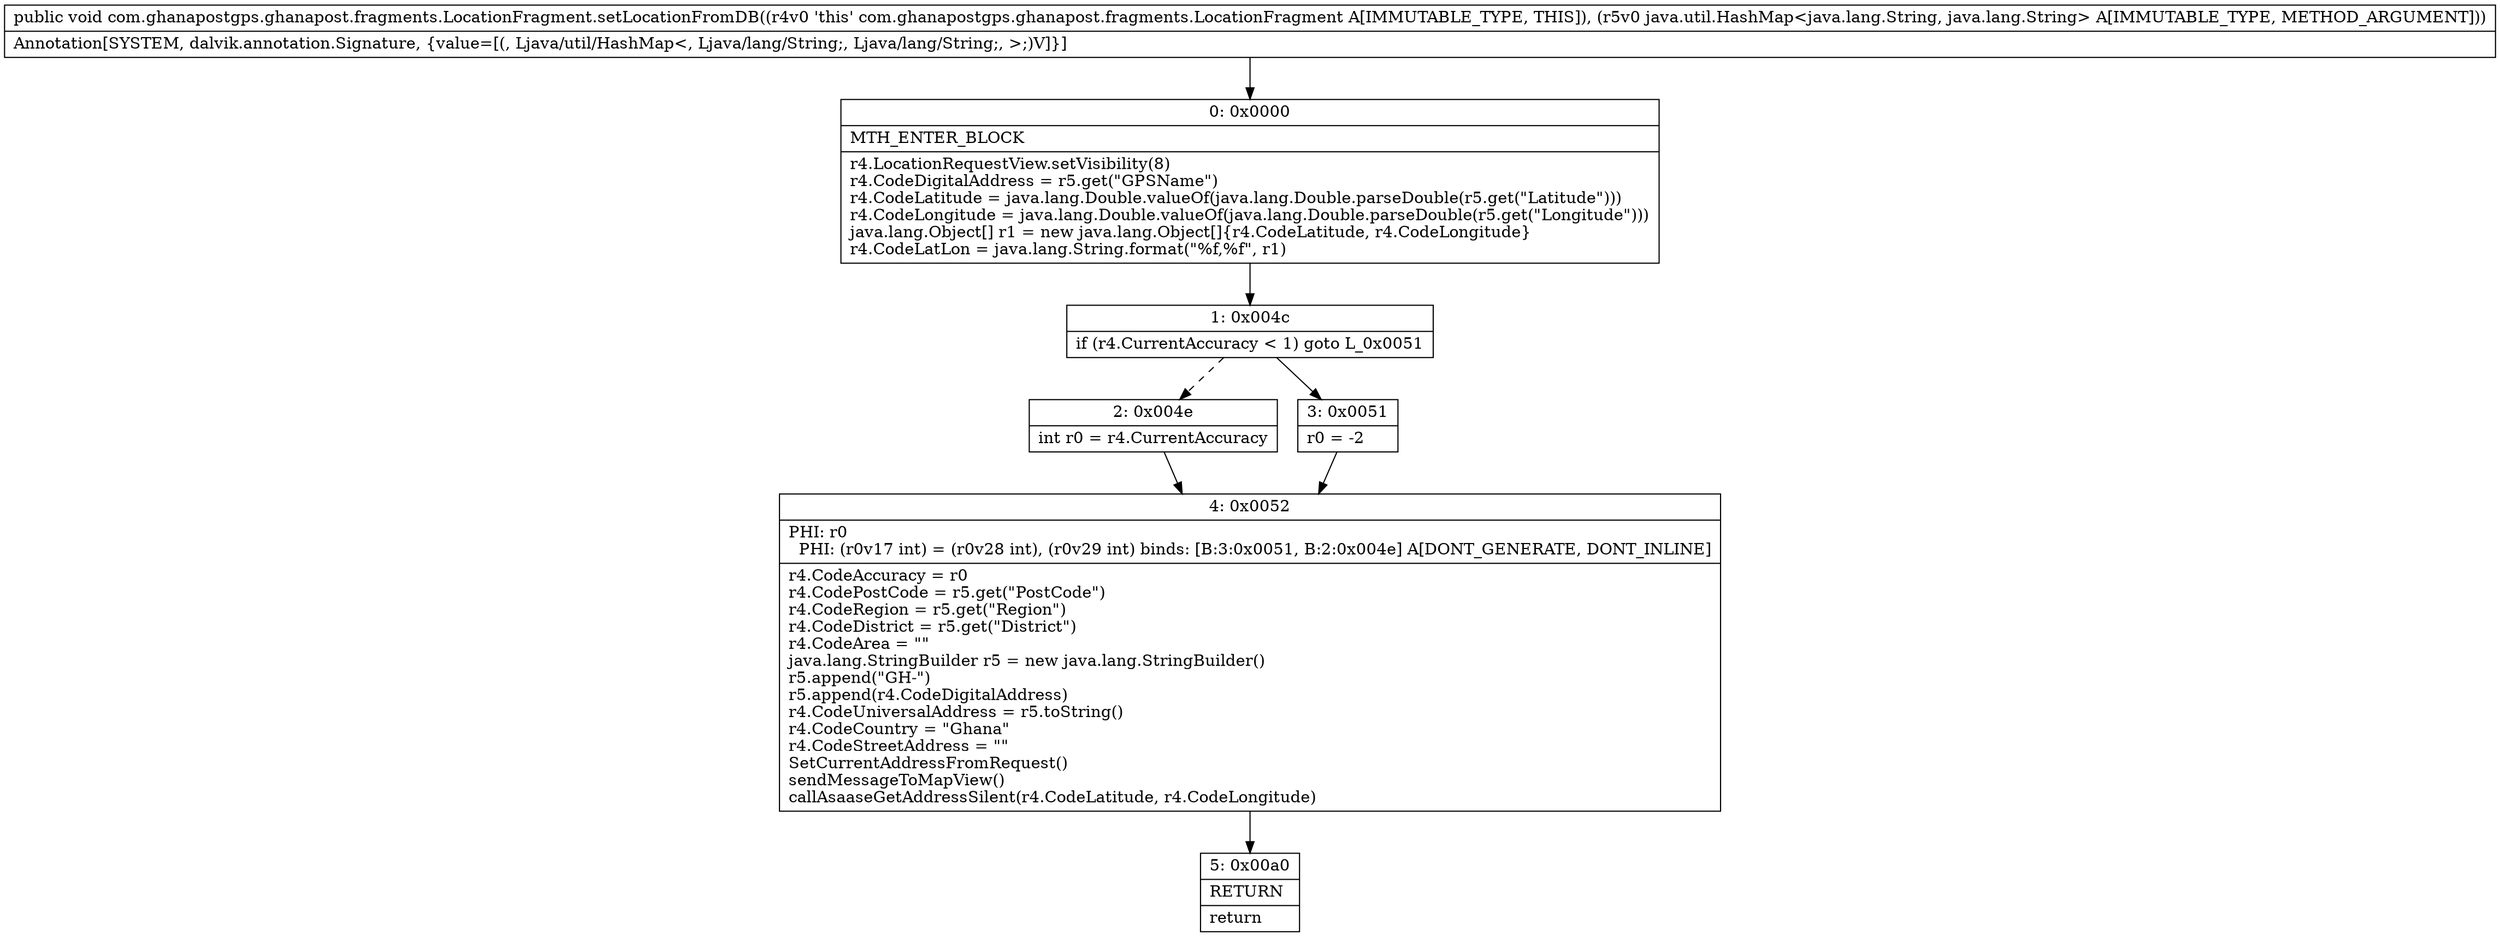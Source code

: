 digraph "CFG forcom.ghanapostgps.ghanapost.fragments.LocationFragment.setLocationFromDB(Ljava\/util\/HashMap;)V" {
Node_0 [shape=record,label="{0\:\ 0x0000|MTH_ENTER_BLOCK\l|r4.LocationRequestView.setVisibility(8)\lr4.CodeDigitalAddress = r5.get(\"GPSName\")\lr4.CodeLatitude = java.lang.Double.valueOf(java.lang.Double.parseDouble(r5.get(\"Latitude\")))\lr4.CodeLongitude = java.lang.Double.valueOf(java.lang.Double.parseDouble(r5.get(\"Longitude\")))\ljava.lang.Object[] r1 = new java.lang.Object[]\{r4.CodeLatitude, r4.CodeLongitude\}\lr4.CodeLatLon = java.lang.String.format(\"%f,%f\", r1)\l}"];
Node_1 [shape=record,label="{1\:\ 0x004c|if (r4.CurrentAccuracy \< 1) goto L_0x0051\l}"];
Node_2 [shape=record,label="{2\:\ 0x004e|int r0 = r4.CurrentAccuracy\l}"];
Node_3 [shape=record,label="{3\:\ 0x0051|r0 = \-2\l}"];
Node_4 [shape=record,label="{4\:\ 0x0052|PHI: r0 \l  PHI: (r0v17 int) = (r0v28 int), (r0v29 int) binds: [B:3:0x0051, B:2:0x004e] A[DONT_GENERATE, DONT_INLINE]\l|r4.CodeAccuracy = r0\lr4.CodePostCode = r5.get(\"PostCode\")\lr4.CodeRegion = r5.get(\"Region\")\lr4.CodeDistrict = r5.get(\"District\")\lr4.CodeArea = \"\"\ljava.lang.StringBuilder r5 = new java.lang.StringBuilder()\lr5.append(\"GH\-\")\lr5.append(r4.CodeDigitalAddress)\lr4.CodeUniversalAddress = r5.toString()\lr4.CodeCountry = \"Ghana\"\lr4.CodeStreetAddress = \"\"\lSetCurrentAddressFromRequest()\lsendMessageToMapView()\lcallAsaaseGetAddressSilent(r4.CodeLatitude, r4.CodeLongitude)\l}"];
Node_5 [shape=record,label="{5\:\ 0x00a0|RETURN\l|return\l}"];
MethodNode[shape=record,label="{public void com.ghanapostgps.ghanapost.fragments.LocationFragment.setLocationFromDB((r4v0 'this' com.ghanapostgps.ghanapost.fragments.LocationFragment A[IMMUTABLE_TYPE, THIS]), (r5v0 java.util.HashMap\<java.lang.String, java.lang.String\> A[IMMUTABLE_TYPE, METHOD_ARGUMENT]))  | Annotation[SYSTEM, dalvik.annotation.Signature, \{value=[(, Ljava\/util\/HashMap\<, Ljava\/lang\/String;, Ljava\/lang\/String;, \>;)V]\}]\l}"];
MethodNode -> Node_0;
Node_0 -> Node_1;
Node_1 -> Node_2[style=dashed];
Node_1 -> Node_3;
Node_2 -> Node_4;
Node_3 -> Node_4;
Node_4 -> Node_5;
}

